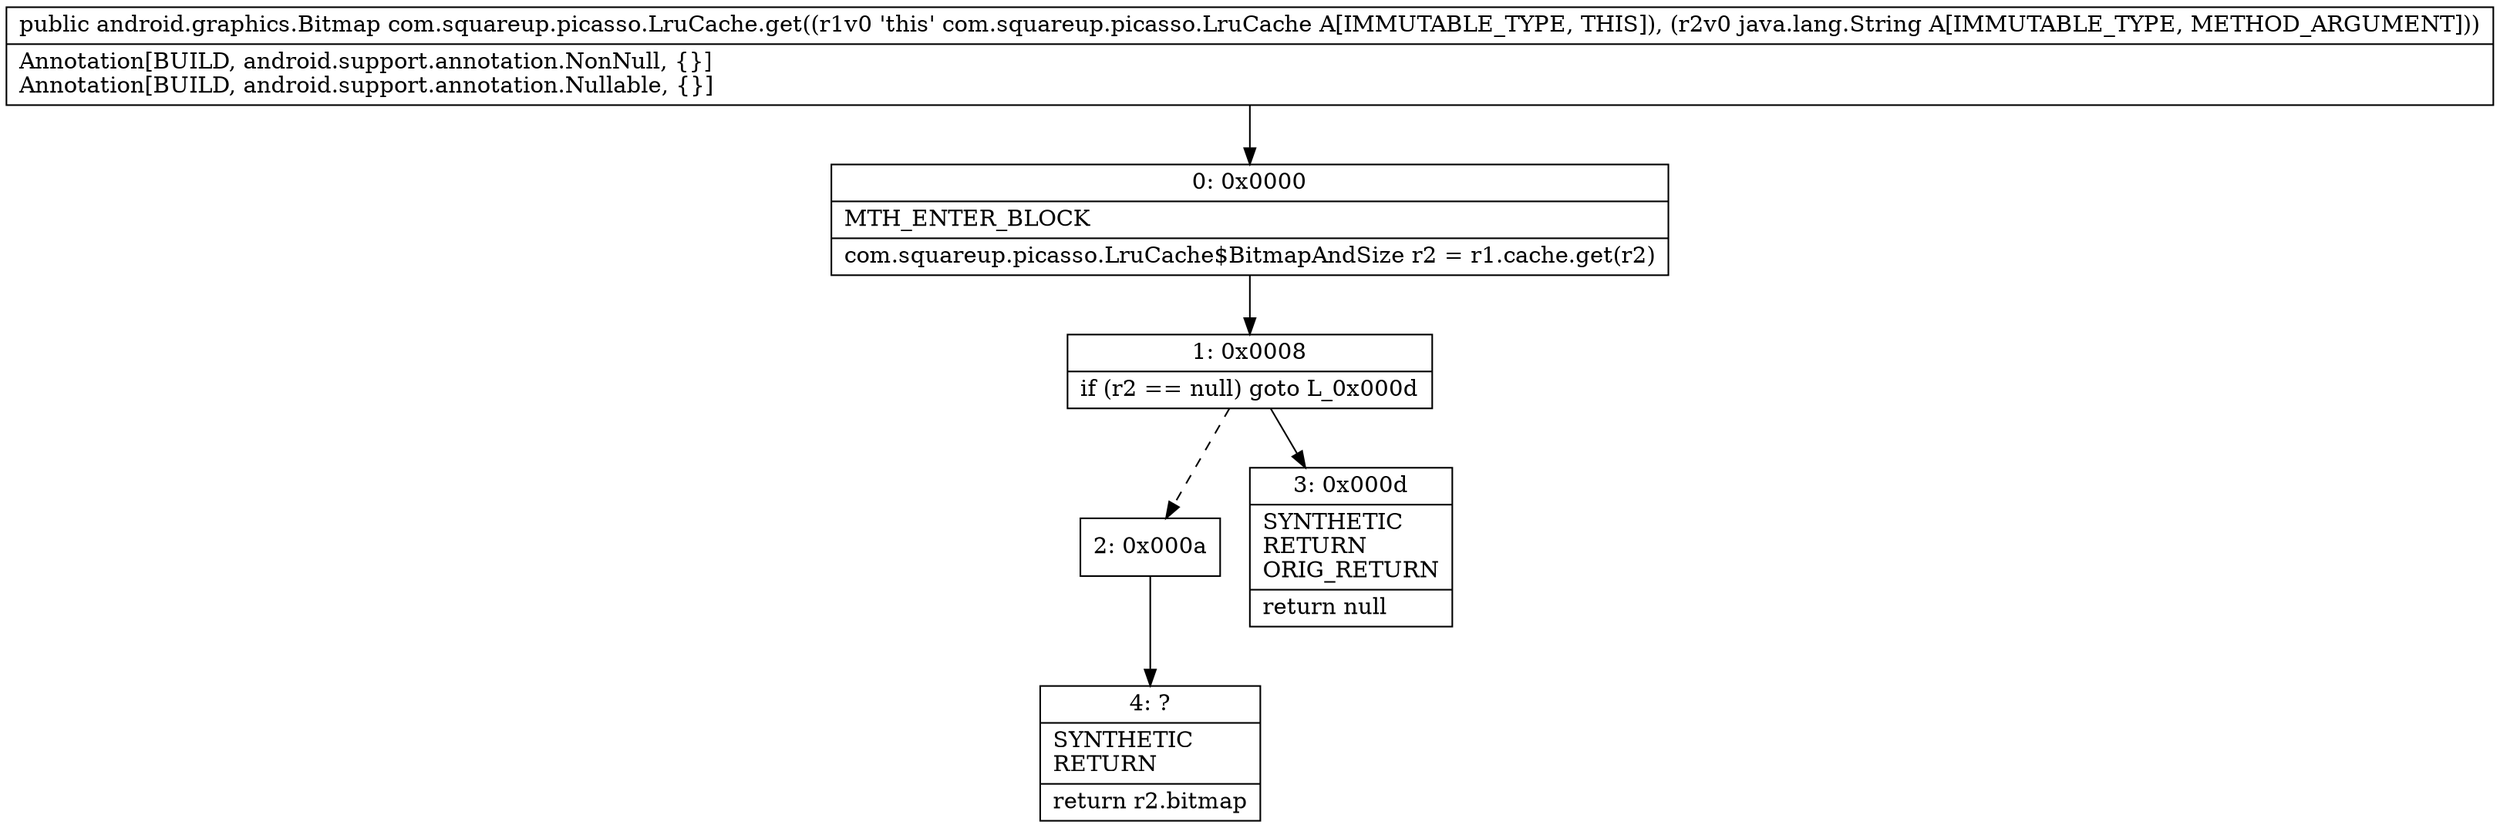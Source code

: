 digraph "CFG forcom.squareup.picasso.LruCache.get(Ljava\/lang\/String;)Landroid\/graphics\/Bitmap;" {
Node_0 [shape=record,label="{0\:\ 0x0000|MTH_ENTER_BLOCK\l|com.squareup.picasso.LruCache$BitmapAndSize r2 = r1.cache.get(r2)\l}"];
Node_1 [shape=record,label="{1\:\ 0x0008|if (r2 == null) goto L_0x000d\l}"];
Node_2 [shape=record,label="{2\:\ 0x000a}"];
Node_3 [shape=record,label="{3\:\ 0x000d|SYNTHETIC\lRETURN\lORIG_RETURN\l|return null\l}"];
Node_4 [shape=record,label="{4\:\ ?|SYNTHETIC\lRETURN\l|return r2.bitmap\l}"];
MethodNode[shape=record,label="{public android.graphics.Bitmap com.squareup.picasso.LruCache.get((r1v0 'this' com.squareup.picasso.LruCache A[IMMUTABLE_TYPE, THIS]), (r2v0 java.lang.String A[IMMUTABLE_TYPE, METHOD_ARGUMENT]))  | Annotation[BUILD, android.support.annotation.NonNull, \{\}]\lAnnotation[BUILD, android.support.annotation.Nullable, \{\}]\l}"];
MethodNode -> Node_0;
Node_0 -> Node_1;
Node_1 -> Node_2[style=dashed];
Node_1 -> Node_3;
Node_2 -> Node_4;
}

